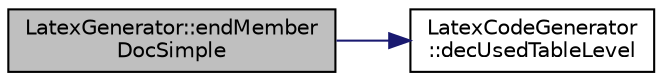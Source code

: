 digraph "LatexGenerator::endMemberDocSimple"
{
 // LATEX_PDF_SIZE
  edge [fontname="Helvetica",fontsize="10",labelfontname="Helvetica",labelfontsize="10"];
  node [fontname="Helvetica",fontsize="10",shape=record];
  rankdir="LR";
  Node1 [label="LatexGenerator::endMember\lDocSimple",height=0.2,width=0.4,color="black", fillcolor="grey75", style="filled", fontcolor="black",tooltip=" "];
  Node1 -> Node2 [color="midnightblue",fontsize="10",style="solid",fontname="Helvetica"];
  Node2 [label="LatexCodeGenerator\l::decUsedTableLevel",height=0.2,width=0.4,color="black", fillcolor="white", style="filled",URL="$classLatexCodeGenerator.html#aa2faf2e5a76f8a9162ba70022281bac9",tooltip=" "];
}
